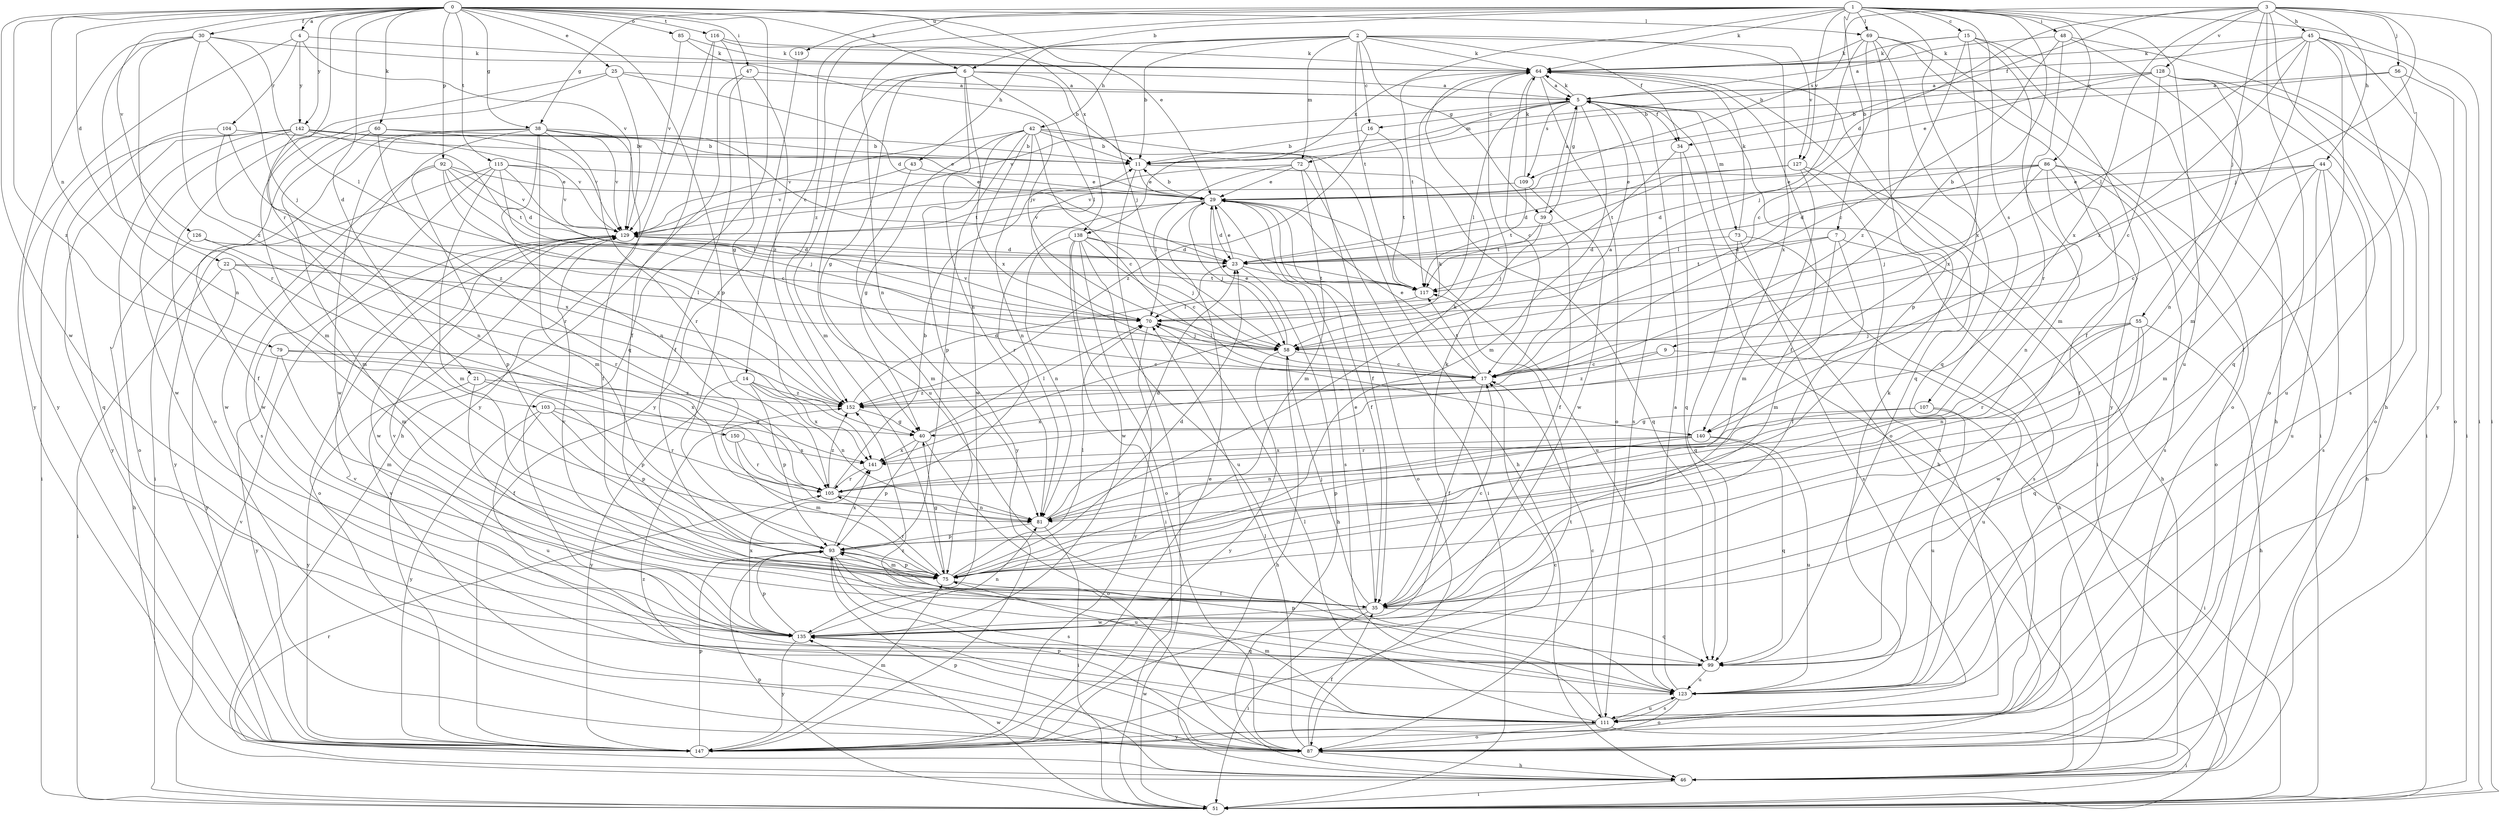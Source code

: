 strict digraph  {
0;
1;
2;
3;
4;
5;
6;
7;
9;
11;
14;
15;
16;
17;
21;
22;
23;
25;
29;
30;
34;
35;
38;
39;
40;
42;
43;
44;
45;
46;
47;
48;
51;
55;
56;
58;
60;
64;
69;
70;
72;
73;
75;
79;
81;
85;
86;
87;
92;
93;
99;
103;
104;
105;
107;
109;
111;
115;
116;
117;
119;
123;
126;
127;
128;
129;
135;
138;
140;
141;
142;
147;
150;
152;
0 -> 4  [label=a];
0 -> 6  [label=b];
0 -> 21  [label=d];
0 -> 22  [label=d];
0 -> 25  [label=e];
0 -> 29  [label=e];
0 -> 30  [label=f];
0 -> 38  [label=g];
0 -> 47  [label=i];
0 -> 60  [label=k];
0 -> 69  [label=l];
0 -> 79  [label=n];
0 -> 85  [label=o];
0 -> 92  [label=p];
0 -> 93  [label=p];
0 -> 99  [label=q];
0 -> 103  [label=r];
0 -> 115  [label=t];
0 -> 116  [label=t];
0 -> 126  [label=v];
0 -> 135  [label=w];
0 -> 138  [label=x];
0 -> 142  [label=y];
0 -> 150  [label=z];
1 -> 6  [label=b];
1 -> 7  [label=b];
1 -> 9  [label=b];
1 -> 14  [label=c];
1 -> 15  [label=c];
1 -> 38  [label=g];
1 -> 48  [label=i];
1 -> 51  [label=i];
1 -> 64  [label=k];
1 -> 69  [label=l];
1 -> 86  [label=o];
1 -> 107  [label=s];
1 -> 119  [label=u];
1 -> 123  [label=u];
1 -> 127  [label=v];
1 -> 138  [label=x];
1 -> 140  [label=x];
1 -> 152  [label=z];
2 -> 11  [label=b];
2 -> 16  [label=c];
2 -> 34  [label=f];
2 -> 39  [label=g];
2 -> 42  [label=h];
2 -> 43  [label=h];
2 -> 64  [label=k];
2 -> 72  [label=m];
2 -> 81  [label=n];
2 -> 117  [label=t];
2 -> 127  [label=v];
2 -> 140  [label=x];
3 -> 23  [label=d];
3 -> 34  [label=f];
3 -> 44  [label=h];
3 -> 45  [label=h];
3 -> 46  [label=h];
3 -> 51  [label=i];
3 -> 55  [label=j];
3 -> 56  [label=j];
3 -> 58  [label=j];
3 -> 87  [label=o];
3 -> 109  [label=s];
3 -> 128  [label=v];
3 -> 140  [label=x];
4 -> 64  [label=k];
4 -> 104  [label=r];
4 -> 129  [label=v];
4 -> 142  [label=y];
4 -> 147  [label=y];
5 -> 16  [label=c];
5 -> 34  [label=f];
5 -> 39  [label=g];
5 -> 51  [label=i];
5 -> 64  [label=k];
5 -> 70  [label=l];
5 -> 72  [label=m];
5 -> 73  [label=m];
5 -> 75  [label=m];
5 -> 87  [label=o];
5 -> 109  [label=s];
5 -> 111  [label=s];
5 -> 129  [label=v];
6 -> 5  [label=a];
6 -> 11  [label=b];
6 -> 40  [label=g];
6 -> 70  [label=l];
6 -> 75  [label=m];
6 -> 81  [label=n];
6 -> 123  [label=u];
6 -> 140  [label=x];
7 -> 23  [label=d];
7 -> 35  [label=f];
7 -> 75  [label=m];
7 -> 111  [label=s];
7 -> 117  [label=t];
9 -> 17  [label=c];
9 -> 123  [label=u];
9 -> 152  [label=z];
11 -> 29  [label=e];
11 -> 51  [label=i];
11 -> 99  [label=q];
14 -> 81  [label=n];
14 -> 93  [label=p];
14 -> 141  [label=x];
14 -> 147  [label=y];
14 -> 152  [label=z];
15 -> 5  [label=a];
15 -> 35  [label=f];
15 -> 51  [label=i];
15 -> 64  [label=k];
15 -> 75  [label=m];
15 -> 141  [label=x];
15 -> 152  [label=z];
16 -> 11  [label=b];
16 -> 117  [label=t];
16 -> 152  [label=z];
17 -> 5  [label=a];
17 -> 29  [label=e];
17 -> 35  [label=f];
17 -> 117  [label=t];
17 -> 141  [label=x];
17 -> 152  [label=z];
21 -> 35  [label=f];
21 -> 93  [label=p];
21 -> 147  [label=y];
21 -> 152  [label=z];
22 -> 51  [label=i];
22 -> 70  [label=l];
22 -> 75  [label=m];
22 -> 117  [label=t];
22 -> 147  [label=y];
23 -> 29  [label=e];
23 -> 46  [label=h];
23 -> 117  [label=t];
25 -> 5  [label=a];
25 -> 23  [label=d];
25 -> 75  [label=m];
25 -> 87  [label=o];
25 -> 129  [label=v];
29 -> 11  [label=b];
29 -> 23  [label=d];
29 -> 35  [label=f];
29 -> 58  [label=j];
29 -> 87  [label=o];
29 -> 105  [label=r];
29 -> 111  [label=s];
29 -> 123  [label=u];
29 -> 129  [label=v];
30 -> 58  [label=j];
30 -> 64  [label=k];
30 -> 70  [label=l];
30 -> 81  [label=n];
30 -> 105  [label=r];
30 -> 147  [label=y];
30 -> 152  [label=z];
34 -> 46  [label=h];
34 -> 99  [label=q];
34 -> 117  [label=t];
35 -> 17  [label=c];
35 -> 29  [label=e];
35 -> 51  [label=i];
35 -> 58  [label=j];
35 -> 99  [label=q];
35 -> 129  [label=v];
35 -> 135  [label=w];
38 -> 11  [label=b];
38 -> 35  [label=f];
38 -> 51  [label=i];
38 -> 75  [label=m];
38 -> 81  [label=n];
38 -> 105  [label=r];
38 -> 111  [label=s];
38 -> 117  [label=t];
38 -> 129  [label=v];
38 -> 135  [label=w];
39 -> 5  [label=a];
39 -> 35  [label=f];
39 -> 58  [label=j];
39 -> 117  [label=t];
40 -> 64  [label=k];
40 -> 70  [label=l];
40 -> 87  [label=o];
40 -> 93  [label=p];
40 -> 141  [label=x];
42 -> 11  [label=b];
42 -> 17  [label=c];
42 -> 35  [label=f];
42 -> 40  [label=g];
42 -> 46  [label=h];
42 -> 81  [label=n];
42 -> 93  [label=p];
42 -> 129  [label=v];
42 -> 135  [label=w];
42 -> 147  [label=y];
43 -> 29  [label=e];
43 -> 75  [label=m];
43 -> 129  [label=v];
44 -> 17  [label=c];
44 -> 23  [label=d];
44 -> 29  [label=e];
44 -> 46  [label=h];
44 -> 75  [label=m];
44 -> 111  [label=s];
44 -> 123  [label=u];
45 -> 11  [label=b];
45 -> 51  [label=i];
45 -> 64  [label=k];
45 -> 70  [label=l];
45 -> 75  [label=m];
45 -> 99  [label=q];
45 -> 111  [label=s];
45 -> 147  [label=y];
45 -> 152  [label=z];
46 -> 51  [label=i];
46 -> 93  [label=p];
46 -> 105  [label=r];
47 -> 5  [label=a];
47 -> 35  [label=f];
47 -> 46  [label=h];
47 -> 152  [label=z];
48 -> 17  [label=c];
48 -> 46  [label=h];
48 -> 51  [label=i];
48 -> 64  [label=k];
48 -> 105  [label=r];
51 -> 93  [label=p];
51 -> 129  [label=v];
51 -> 135  [label=w];
55 -> 46  [label=h];
55 -> 58  [label=j];
55 -> 81  [label=n];
55 -> 99  [label=q];
55 -> 105  [label=r];
55 -> 135  [label=w];
56 -> 5  [label=a];
56 -> 11  [label=b];
56 -> 35  [label=f];
56 -> 87  [label=o];
58 -> 17  [label=c];
58 -> 29  [label=e];
58 -> 46  [label=h];
58 -> 70  [label=l];
58 -> 147  [label=y];
60 -> 11  [label=b];
60 -> 35  [label=f];
60 -> 75  [label=m];
60 -> 105  [label=r];
60 -> 129  [label=v];
64 -> 5  [label=a];
64 -> 17  [label=c];
64 -> 35  [label=f];
64 -> 87  [label=o];
64 -> 99  [label=q];
64 -> 117  [label=t];
69 -> 17  [label=c];
69 -> 58  [label=j];
69 -> 64  [label=k];
69 -> 87  [label=o];
69 -> 93  [label=p];
69 -> 99  [label=q];
69 -> 147  [label=y];
70 -> 58  [label=j];
70 -> 129  [label=v];
70 -> 147  [label=y];
72 -> 29  [label=e];
72 -> 51  [label=i];
72 -> 70  [label=l];
72 -> 75  [label=m];
72 -> 129  [label=v];
73 -> 23  [label=d];
73 -> 46  [label=h];
73 -> 64  [label=k];
73 -> 99  [label=q];
73 -> 111  [label=s];
75 -> 23  [label=d];
75 -> 35  [label=f];
75 -> 40  [label=g];
75 -> 70  [label=l];
75 -> 93  [label=p];
75 -> 105  [label=r];
79 -> 17  [label=c];
79 -> 75  [label=m];
79 -> 141  [label=x];
79 -> 147  [label=y];
81 -> 23  [label=d];
81 -> 51  [label=i];
81 -> 64  [label=k];
81 -> 93  [label=p];
85 -> 58  [label=j];
85 -> 64  [label=k];
85 -> 129  [label=v];
86 -> 23  [label=d];
86 -> 29  [label=e];
86 -> 35  [label=f];
86 -> 58  [label=j];
86 -> 70  [label=l];
86 -> 81  [label=n];
86 -> 87  [label=o];
86 -> 111  [label=s];
87 -> 35  [label=f];
87 -> 46  [label=h];
87 -> 70  [label=l];
87 -> 93  [label=p];
87 -> 129  [label=v];
87 -> 135  [label=w];
87 -> 152  [label=z];
92 -> 17  [label=c];
92 -> 23  [label=d];
92 -> 29  [label=e];
92 -> 93  [label=p];
92 -> 129  [label=v];
92 -> 135  [label=w];
92 -> 152  [label=z];
93 -> 75  [label=m];
93 -> 111  [label=s];
93 -> 123  [label=u];
93 -> 141  [label=x];
99 -> 93  [label=p];
99 -> 123  [label=u];
103 -> 40  [label=g];
103 -> 93  [label=p];
103 -> 105  [label=r];
103 -> 123  [label=u];
103 -> 147  [label=y];
104 -> 11  [label=b];
104 -> 99  [label=q];
104 -> 141  [label=x];
104 -> 152  [label=z];
105 -> 11  [label=b];
105 -> 81  [label=n];
105 -> 152  [label=z];
107 -> 40  [label=g];
107 -> 51  [label=i];
107 -> 105  [label=r];
107 -> 123  [label=u];
109 -> 64  [label=k];
109 -> 117  [label=t];
109 -> 129  [label=v];
109 -> 135  [label=w];
111 -> 17  [label=c];
111 -> 51  [label=i];
111 -> 70  [label=l];
111 -> 75  [label=m];
111 -> 87  [label=o];
111 -> 123  [label=u];
111 -> 129  [label=v];
111 -> 147  [label=y];
115 -> 29  [label=e];
115 -> 58  [label=j];
115 -> 70  [label=l];
115 -> 75  [label=m];
115 -> 129  [label=v];
115 -> 135  [label=w];
115 -> 147  [label=y];
116 -> 35  [label=f];
116 -> 40  [label=g];
116 -> 58  [label=j];
116 -> 64  [label=k];
116 -> 147  [label=y];
117 -> 70  [label=l];
119 -> 147  [label=y];
123 -> 5  [label=a];
123 -> 64  [label=k];
123 -> 87  [label=o];
123 -> 111  [label=s];
123 -> 152  [label=z];
126 -> 23  [label=d];
126 -> 46  [label=h];
126 -> 105  [label=r];
127 -> 23  [label=d];
127 -> 29  [label=e];
127 -> 46  [label=h];
127 -> 75  [label=m];
127 -> 111  [label=s];
128 -> 5  [label=a];
128 -> 11  [label=b];
128 -> 17  [label=c];
128 -> 29  [label=e];
128 -> 81  [label=n];
128 -> 87  [label=o];
128 -> 123  [label=u];
129 -> 23  [label=d];
129 -> 87  [label=o];
129 -> 135  [label=w];
135 -> 64  [label=k];
135 -> 81  [label=n];
135 -> 93  [label=p];
135 -> 99  [label=q];
135 -> 129  [label=v];
135 -> 141  [label=x];
135 -> 147  [label=y];
138 -> 17  [label=c];
138 -> 23  [label=d];
138 -> 51  [label=i];
138 -> 58  [label=j];
138 -> 81  [label=n];
138 -> 87  [label=o];
138 -> 123  [label=u];
138 -> 135  [label=w];
140 -> 81  [label=n];
140 -> 93  [label=p];
140 -> 99  [label=q];
140 -> 123  [label=u];
140 -> 141  [label=x];
141 -> 105  [label=r];
142 -> 11  [label=b];
142 -> 29  [label=e];
142 -> 51  [label=i];
142 -> 81  [label=n];
142 -> 87  [label=o];
142 -> 117  [label=t];
142 -> 129  [label=v];
142 -> 135  [label=w];
142 -> 147  [label=y];
147 -> 17  [label=c];
147 -> 29  [label=e];
147 -> 75  [label=m];
147 -> 93  [label=p];
147 -> 117  [label=t];
150 -> 75  [label=m];
150 -> 105  [label=r];
150 -> 141  [label=x];
152 -> 23  [label=d];
152 -> 40  [label=g];
}
